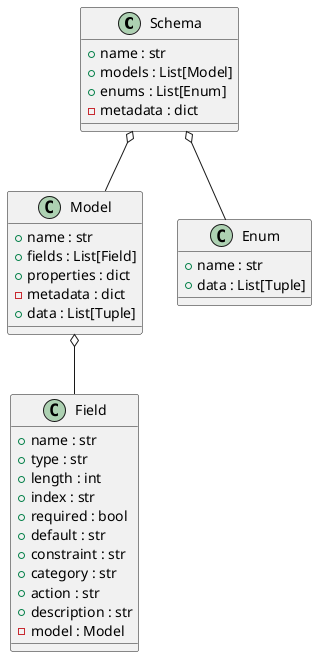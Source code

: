 @startuml
Schema o-- Model
Schema o-- Enum
Model  o-- Field

class Field {
  +name : str
  +type : str
  +length : int
  +index : str
  +required : bool
  +default : str
  +constraint : str
  +category : str
  +action : str
  +description : str
  - model : Model
}

class Schema {
  +name : str
  +models : List[Model]
  +enums : List[Enum]
  -metadata : dict
}

class Model {
  +name : str
  +fields : List[Field]
  +properties : dict
  -metadata : dict
  +data : List[Tuple]
}

class Enum {
  +name : str
  +data : List[Tuple]
}

' hide members
@enduml
